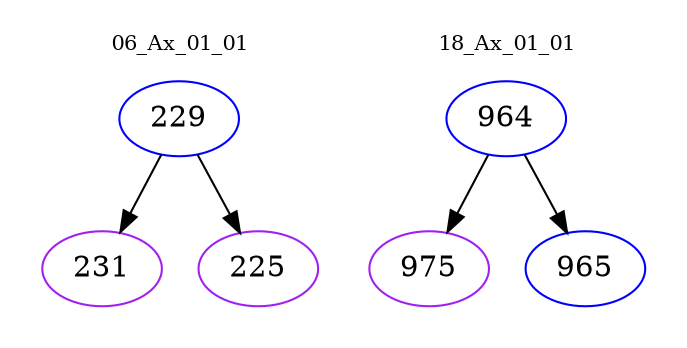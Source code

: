 digraph{
subgraph cluster_0 {
color = white
label = "06_Ax_01_01";
fontsize=10;
T0_229 [label="229", color="blue"]
T0_229 -> T0_231 [color="black"]
T0_231 [label="231", color="purple"]
T0_229 -> T0_225 [color="black"]
T0_225 [label="225", color="purple"]
}
subgraph cluster_1 {
color = white
label = "18_Ax_01_01";
fontsize=10;
T1_964 [label="964", color="blue"]
T1_964 -> T1_975 [color="black"]
T1_975 [label="975", color="purple"]
T1_964 -> T1_965 [color="black"]
T1_965 [label="965", color="blue"]
}
}
